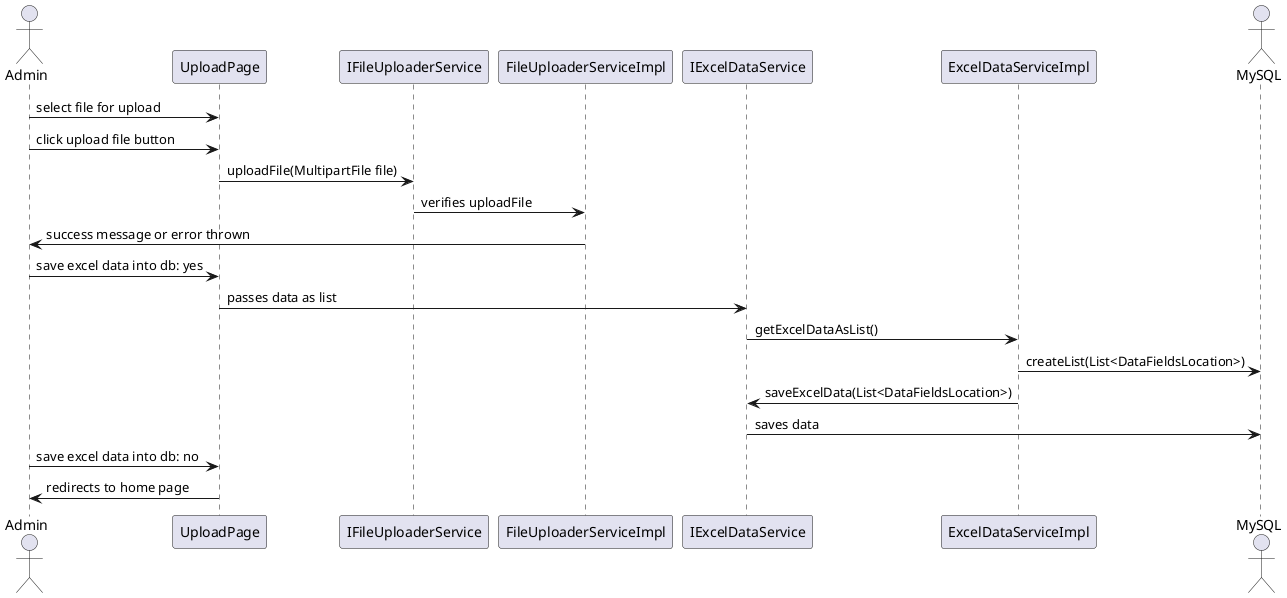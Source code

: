 /**
 * @startuml FileUpload
 * actor Admin
 * Admin -> UploadPage : select file for upload
 * Admin -> UploadPage : click upload file button
 * UploadPage -> IFileUploaderService : uploadFile(MultipartFile file)
 * IFileUploaderService -> FileUploaderServiceImpl : verifies uploadFile
 * FileUploaderServiceImpl -> Admin : success message or error thrown
 * Admin -> UploadPage : save excel data into db: yes
 * UploadPage -> IExcelDataService : passes data as list
 * IExcelDataService -> ExcelDataServiceImpl : getExcelDataAsList()
 * actor MySQL
 * ExcelDataServiceImpl -> MySQL : createList(List<DataFieldsLocation>)
 * ExcelDataServiceImpl -> IExcelDataService : saveExcelData(List<DataFieldsLocation>)
 * IExcelDataService -> MySQL : saves data
 * Admin -> UploadPage : save excel data into db: no
 * UploadPage -> Admin : redirects to home page
 * @enduml
*/